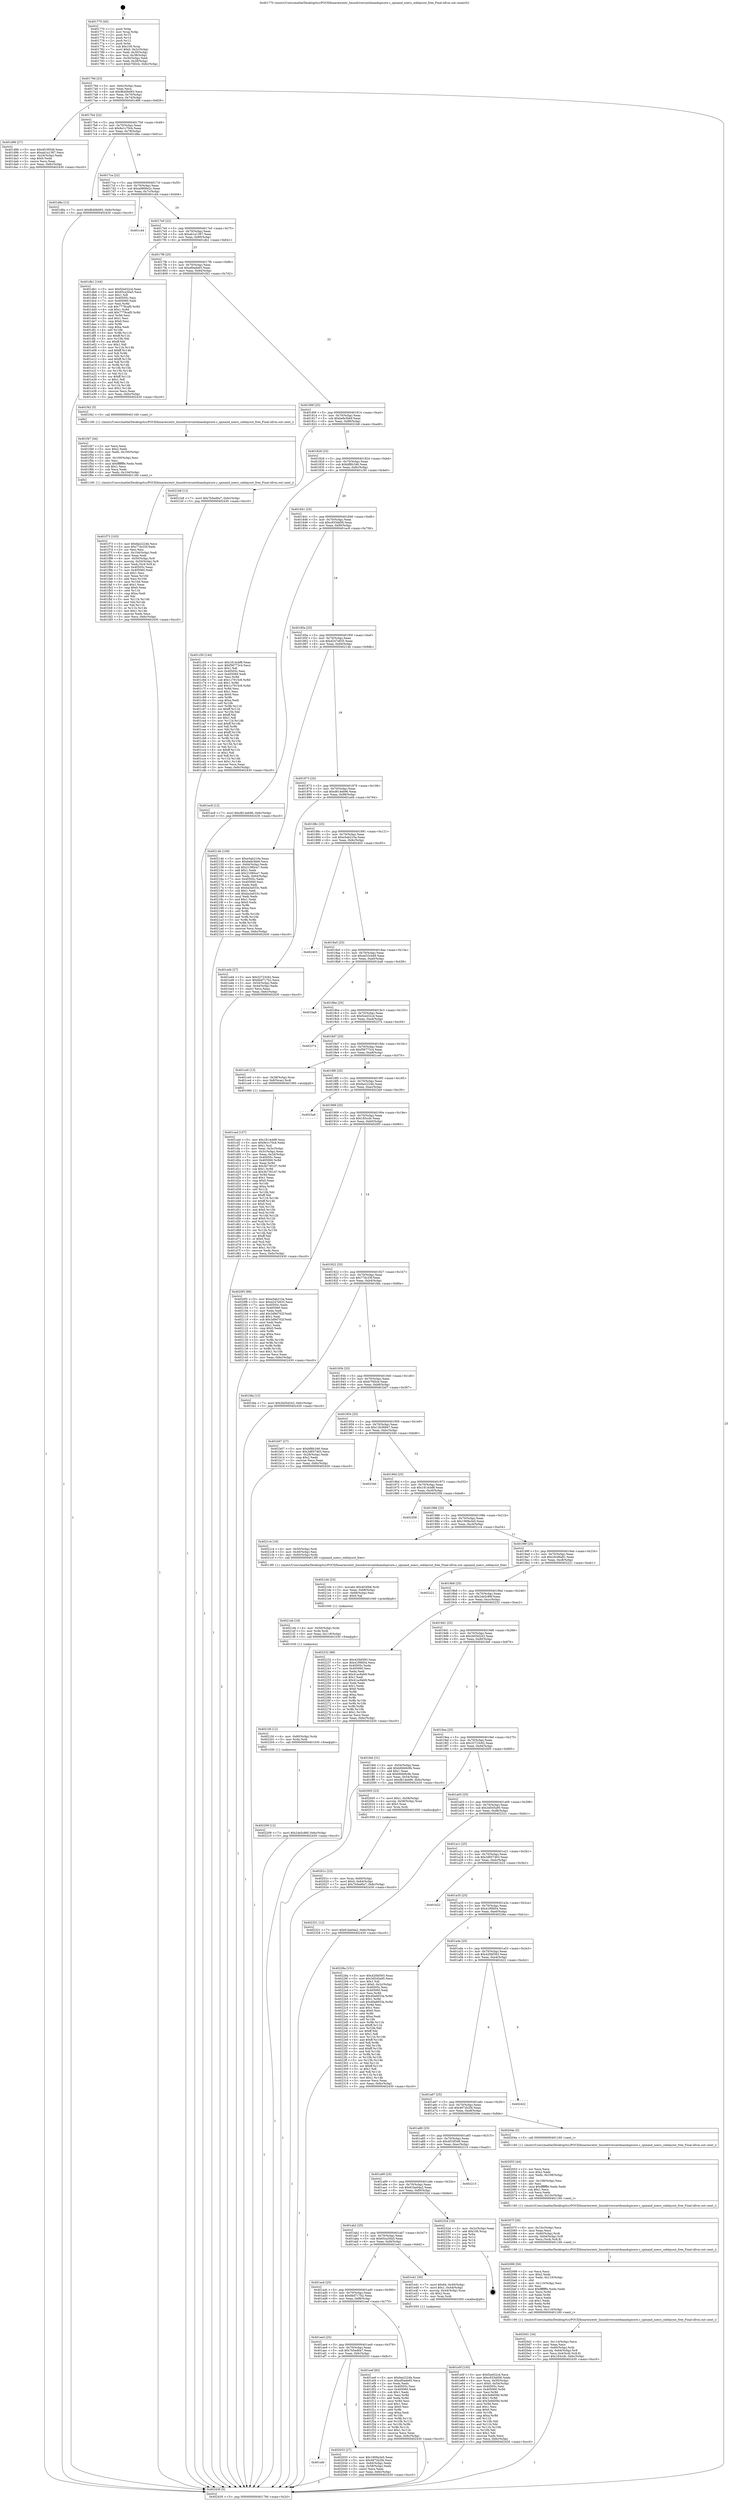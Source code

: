 digraph "0x401770" {
  label = "0x401770 (/mnt/c/Users/mathe/Desktop/tcc/POCII/binaries/extr_linuxdriversmtdnandspicore.c_spinand_noecc_ooblayout_free_Final-ollvm.out::main(0))"
  labelloc = "t"
  node[shape=record]

  Entry [label="",width=0.3,height=0.3,shape=circle,fillcolor=black,style=filled]
  "0x40179d" [label="{
     0x40179d [23]\l
     | [instrs]\l
     &nbsp;&nbsp;0x40179d \<+3\>: mov -0x6c(%rbp),%eax\l
     &nbsp;&nbsp;0x4017a0 \<+2\>: mov %eax,%ecx\l
     &nbsp;&nbsp;0x4017a2 \<+6\>: sub $0x9b40b083,%ecx\l
     &nbsp;&nbsp;0x4017a8 \<+3\>: mov %eax,-0x70(%rbp)\l
     &nbsp;&nbsp;0x4017ab \<+3\>: mov %ecx,-0x74(%rbp)\l
     &nbsp;&nbsp;0x4017ae \<+6\>: je 0000000000401d96 \<main+0x626\>\l
  }"]
  "0x401d96" [label="{
     0x401d96 [27]\l
     | [instrs]\l
     &nbsp;&nbsp;0x401d96 \<+5\>: mov $0x4f10f348,%eax\l
     &nbsp;&nbsp;0x401d9b \<+5\>: mov $0xab1a1387,%ecx\l
     &nbsp;&nbsp;0x401da0 \<+3\>: mov -0x24(%rbp),%edx\l
     &nbsp;&nbsp;0x401da3 \<+3\>: cmp $0x0,%edx\l
     &nbsp;&nbsp;0x401da6 \<+3\>: cmove %ecx,%eax\l
     &nbsp;&nbsp;0x401da9 \<+3\>: mov %eax,-0x6c(%rbp)\l
     &nbsp;&nbsp;0x401dac \<+5\>: jmp 0000000000402430 \<main+0xcc0\>\l
  }"]
  "0x4017b4" [label="{
     0x4017b4 [22]\l
     | [instrs]\l
     &nbsp;&nbsp;0x4017b4 \<+5\>: jmp 00000000004017b9 \<main+0x49\>\l
     &nbsp;&nbsp;0x4017b9 \<+3\>: mov -0x70(%rbp),%eax\l
     &nbsp;&nbsp;0x4017bc \<+5\>: sub $0x9e1c70cb,%eax\l
     &nbsp;&nbsp;0x4017c1 \<+3\>: mov %eax,-0x78(%rbp)\l
     &nbsp;&nbsp;0x4017c4 \<+6\>: je 0000000000401d8a \<main+0x61a\>\l
  }"]
  Exit [label="",width=0.3,height=0.3,shape=circle,fillcolor=black,style=filled,peripheries=2]
  "0x401d8a" [label="{
     0x401d8a [12]\l
     | [instrs]\l
     &nbsp;&nbsp;0x401d8a \<+7\>: movl $0x9b40b083,-0x6c(%rbp)\l
     &nbsp;&nbsp;0x401d91 \<+5\>: jmp 0000000000402430 \<main+0xcc0\>\l
  }"]
  "0x4017ca" [label="{
     0x4017ca [22]\l
     | [instrs]\l
     &nbsp;&nbsp;0x4017ca \<+5\>: jmp 00000000004017cf \<main+0x5f\>\l
     &nbsp;&nbsp;0x4017cf \<+3\>: mov -0x70(%rbp),%eax\l
     &nbsp;&nbsp;0x4017d2 \<+5\>: sub $0xa0806e2c,%eax\l
     &nbsp;&nbsp;0x4017d7 \<+3\>: mov %eax,-0x7c(%rbp)\l
     &nbsp;&nbsp;0x4017da \<+6\>: je 0000000000401c44 \<main+0x4d4\>\l
  }"]
  "0x402209" [label="{
     0x402209 [12]\l
     | [instrs]\l
     &nbsp;&nbsp;0x402209 \<+7\>: movl $0x24e5c86f,-0x6c(%rbp)\l
     &nbsp;&nbsp;0x402210 \<+5\>: jmp 0000000000402430 \<main+0xcc0\>\l
  }"]
  "0x401c44" [label="{
     0x401c44\l
  }", style=dashed]
  "0x4017e0" [label="{
     0x4017e0 [22]\l
     | [instrs]\l
     &nbsp;&nbsp;0x4017e0 \<+5\>: jmp 00000000004017e5 \<main+0x75\>\l
     &nbsp;&nbsp;0x4017e5 \<+3\>: mov -0x70(%rbp),%eax\l
     &nbsp;&nbsp;0x4017e8 \<+5\>: sub $0xab1a1387,%eax\l
     &nbsp;&nbsp;0x4017ed \<+3\>: mov %eax,-0x80(%rbp)\l
     &nbsp;&nbsp;0x4017f0 \<+6\>: je 0000000000401db1 \<main+0x641\>\l
  }"]
  "0x4021fd" [label="{
     0x4021fd [12]\l
     | [instrs]\l
     &nbsp;&nbsp;0x4021fd \<+4\>: mov -0x60(%rbp),%rdx\l
     &nbsp;&nbsp;0x402201 \<+3\>: mov %rdx,%rdi\l
     &nbsp;&nbsp;0x402204 \<+5\>: call 0000000000401030 \<free@plt\>\l
     | [calls]\l
     &nbsp;&nbsp;0x401030 \{1\} (unknown)\l
  }"]
  "0x401db1" [label="{
     0x401db1 [144]\l
     | [instrs]\l
     &nbsp;&nbsp;0x401db1 \<+5\>: mov $0xf2ed32cd,%eax\l
     &nbsp;&nbsp;0x401db6 \<+5\>: mov $0x65ca30a5,%ecx\l
     &nbsp;&nbsp;0x401dbb \<+2\>: mov $0x1,%dl\l
     &nbsp;&nbsp;0x401dbd \<+7\>: mov 0x40505c,%esi\l
     &nbsp;&nbsp;0x401dc4 \<+7\>: mov 0x405060,%edi\l
     &nbsp;&nbsp;0x401dcb \<+3\>: mov %esi,%r8d\l
     &nbsp;&nbsp;0x401dce \<+7\>: sub $0x7778caf0,%r8d\l
     &nbsp;&nbsp;0x401dd5 \<+4\>: sub $0x1,%r8d\l
     &nbsp;&nbsp;0x401dd9 \<+7\>: add $0x7778caf0,%r8d\l
     &nbsp;&nbsp;0x401de0 \<+4\>: imul %r8d,%esi\l
     &nbsp;&nbsp;0x401de4 \<+3\>: and $0x1,%esi\l
     &nbsp;&nbsp;0x401de7 \<+3\>: cmp $0x0,%esi\l
     &nbsp;&nbsp;0x401dea \<+4\>: sete %r9b\l
     &nbsp;&nbsp;0x401dee \<+3\>: cmp $0xa,%edi\l
     &nbsp;&nbsp;0x401df1 \<+4\>: setl %r10b\l
     &nbsp;&nbsp;0x401df5 \<+3\>: mov %r9b,%r11b\l
     &nbsp;&nbsp;0x401df8 \<+4\>: xor $0xff,%r11b\l
     &nbsp;&nbsp;0x401dfc \<+3\>: mov %r10b,%bl\l
     &nbsp;&nbsp;0x401dff \<+3\>: xor $0xff,%bl\l
     &nbsp;&nbsp;0x401e02 \<+3\>: xor $0x1,%dl\l
     &nbsp;&nbsp;0x401e05 \<+3\>: mov %r11b,%r14b\l
     &nbsp;&nbsp;0x401e08 \<+4\>: and $0xff,%r14b\l
     &nbsp;&nbsp;0x401e0c \<+3\>: and %dl,%r9b\l
     &nbsp;&nbsp;0x401e0f \<+3\>: mov %bl,%r15b\l
     &nbsp;&nbsp;0x401e12 \<+4\>: and $0xff,%r15b\l
     &nbsp;&nbsp;0x401e16 \<+3\>: and %dl,%r10b\l
     &nbsp;&nbsp;0x401e19 \<+3\>: or %r9b,%r14b\l
     &nbsp;&nbsp;0x401e1c \<+3\>: or %r10b,%r15b\l
     &nbsp;&nbsp;0x401e1f \<+3\>: xor %r15b,%r14b\l
     &nbsp;&nbsp;0x401e22 \<+3\>: or %bl,%r11b\l
     &nbsp;&nbsp;0x401e25 \<+4\>: xor $0xff,%r11b\l
     &nbsp;&nbsp;0x401e29 \<+3\>: or $0x1,%dl\l
     &nbsp;&nbsp;0x401e2c \<+3\>: and %dl,%r11b\l
     &nbsp;&nbsp;0x401e2f \<+3\>: or %r11b,%r14b\l
     &nbsp;&nbsp;0x401e32 \<+4\>: test $0x1,%r14b\l
     &nbsp;&nbsp;0x401e36 \<+3\>: cmovne %ecx,%eax\l
     &nbsp;&nbsp;0x401e39 \<+3\>: mov %eax,-0x6c(%rbp)\l
     &nbsp;&nbsp;0x401e3c \<+5\>: jmp 0000000000402430 \<main+0xcc0\>\l
  }"]
  "0x4017f6" [label="{
     0x4017f6 [25]\l
     | [instrs]\l
     &nbsp;&nbsp;0x4017f6 \<+5\>: jmp 00000000004017fb \<main+0x8b\>\l
     &nbsp;&nbsp;0x4017fb \<+3\>: mov -0x70(%rbp),%eax\l
     &nbsp;&nbsp;0x4017fe \<+5\>: sub $0xaf0ade65,%eax\l
     &nbsp;&nbsp;0x401803 \<+6\>: mov %eax,-0x84(%rbp)\l
     &nbsp;&nbsp;0x401809 \<+6\>: je 0000000000401f42 \<main+0x7d2\>\l
  }"]
  "0x4021eb" [label="{
     0x4021eb [18]\l
     | [instrs]\l
     &nbsp;&nbsp;0x4021eb \<+4\>: mov -0x50(%rbp),%rdx\l
     &nbsp;&nbsp;0x4021ef \<+3\>: mov %rdx,%rdi\l
     &nbsp;&nbsp;0x4021f2 \<+6\>: mov %eax,-0x118(%rbp)\l
     &nbsp;&nbsp;0x4021f8 \<+5\>: call 0000000000401030 \<free@plt\>\l
     | [calls]\l
     &nbsp;&nbsp;0x401030 \{1\} (unknown)\l
  }"]
  "0x401f42" [label="{
     0x401f42 [5]\l
     | [instrs]\l
     &nbsp;&nbsp;0x401f42 \<+5\>: call 0000000000401160 \<next_i\>\l
     | [calls]\l
     &nbsp;&nbsp;0x401160 \{1\} (/mnt/c/Users/mathe/Desktop/tcc/POCII/binaries/extr_linuxdriversmtdnandspicore.c_spinand_noecc_ooblayout_free_Final-ollvm.out::next_i)\l
  }"]
  "0x40180f" [label="{
     0x40180f [25]\l
     | [instrs]\l
     &nbsp;&nbsp;0x40180f \<+5\>: jmp 0000000000401814 \<main+0xa4\>\l
     &nbsp;&nbsp;0x401814 \<+3\>: mov -0x70(%rbp),%eax\l
     &nbsp;&nbsp;0x401817 \<+5\>: sub $0xbefe3bb9,%eax\l
     &nbsp;&nbsp;0x40181c \<+6\>: mov %eax,-0x88(%rbp)\l
     &nbsp;&nbsp;0x401822 \<+6\>: je 00000000004021b8 \<main+0xa48\>\l
  }"]
  "0x4021d4" [label="{
     0x4021d4 [23]\l
     | [instrs]\l
     &nbsp;&nbsp;0x4021d4 \<+10\>: movabs $0x4030b6,%rdi\l
     &nbsp;&nbsp;0x4021de \<+3\>: mov %eax,-0x68(%rbp)\l
     &nbsp;&nbsp;0x4021e1 \<+3\>: mov -0x68(%rbp),%esi\l
     &nbsp;&nbsp;0x4021e4 \<+2\>: mov $0x0,%al\l
     &nbsp;&nbsp;0x4021e6 \<+5\>: call 0000000000401040 \<printf@plt\>\l
     | [calls]\l
     &nbsp;&nbsp;0x401040 \{1\} (unknown)\l
  }"]
  "0x4021b8" [label="{
     0x4021b8 [12]\l
     | [instrs]\l
     &nbsp;&nbsp;0x4021b8 \<+7\>: movl $0x7b5ed0a7,-0x6c(%rbp)\l
     &nbsp;&nbsp;0x4021bf \<+5\>: jmp 0000000000402430 \<main+0xcc0\>\l
  }"]
  "0x401828" [label="{
     0x401828 [25]\l
     | [instrs]\l
     &nbsp;&nbsp;0x401828 \<+5\>: jmp 000000000040182d \<main+0xbd\>\l
     &nbsp;&nbsp;0x40182d \<+3\>: mov -0x70(%rbp),%eax\l
     &nbsp;&nbsp;0x401830 \<+5\>: sub $0xbf8fc346,%eax\l
     &nbsp;&nbsp;0x401835 \<+6\>: mov %eax,-0x8c(%rbp)\l
     &nbsp;&nbsp;0x40183b \<+6\>: je 0000000000401c50 \<main+0x4e0\>\l
  }"]
  "0x4020d1" [label="{
     0x4020d1 [34]\l
     | [instrs]\l
     &nbsp;&nbsp;0x4020d1 \<+6\>: mov -0x114(%rbp),%ecx\l
     &nbsp;&nbsp;0x4020d7 \<+3\>: imul %eax,%ecx\l
     &nbsp;&nbsp;0x4020da \<+4\>: mov -0x60(%rbp),%rdi\l
     &nbsp;&nbsp;0x4020de \<+4\>: movslq -0x64(%rbp),%r8\l
     &nbsp;&nbsp;0x4020e2 \<+5\>: mov %ecx,0x4(%rdi,%r8,8)\l
     &nbsp;&nbsp;0x4020e7 \<+7\>: movl $0x183ccfc,-0x6c(%rbp)\l
     &nbsp;&nbsp;0x4020ee \<+5\>: jmp 0000000000402430 \<main+0xcc0\>\l
  }"]
  "0x401c50" [label="{
     0x401c50 [144]\l
     | [instrs]\l
     &nbsp;&nbsp;0x401c50 \<+5\>: mov $0x1814cbf8,%eax\l
     &nbsp;&nbsp;0x401c55 \<+5\>: mov $0xf56773c4,%ecx\l
     &nbsp;&nbsp;0x401c5a \<+2\>: mov $0x1,%dl\l
     &nbsp;&nbsp;0x401c5c \<+7\>: mov 0x40505c,%esi\l
     &nbsp;&nbsp;0x401c63 \<+7\>: mov 0x405060,%edi\l
     &nbsp;&nbsp;0x401c6a \<+3\>: mov %esi,%r8d\l
     &nbsp;&nbsp;0x401c6d \<+7\>: sub $0x1c7915c8,%r8d\l
     &nbsp;&nbsp;0x401c74 \<+4\>: sub $0x1,%r8d\l
     &nbsp;&nbsp;0x401c78 \<+7\>: add $0x1c7915c8,%r8d\l
     &nbsp;&nbsp;0x401c7f \<+4\>: imul %r8d,%esi\l
     &nbsp;&nbsp;0x401c83 \<+3\>: and $0x1,%esi\l
     &nbsp;&nbsp;0x401c86 \<+3\>: cmp $0x0,%esi\l
     &nbsp;&nbsp;0x401c89 \<+4\>: sete %r9b\l
     &nbsp;&nbsp;0x401c8d \<+3\>: cmp $0xa,%edi\l
     &nbsp;&nbsp;0x401c90 \<+4\>: setl %r10b\l
     &nbsp;&nbsp;0x401c94 \<+3\>: mov %r9b,%r11b\l
     &nbsp;&nbsp;0x401c97 \<+4\>: xor $0xff,%r11b\l
     &nbsp;&nbsp;0x401c9b \<+3\>: mov %r10b,%bl\l
     &nbsp;&nbsp;0x401c9e \<+3\>: xor $0xff,%bl\l
     &nbsp;&nbsp;0x401ca1 \<+3\>: xor $0x1,%dl\l
     &nbsp;&nbsp;0x401ca4 \<+3\>: mov %r11b,%r14b\l
     &nbsp;&nbsp;0x401ca7 \<+4\>: and $0xff,%r14b\l
     &nbsp;&nbsp;0x401cab \<+3\>: and %dl,%r9b\l
     &nbsp;&nbsp;0x401cae \<+3\>: mov %bl,%r15b\l
     &nbsp;&nbsp;0x401cb1 \<+4\>: and $0xff,%r15b\l
     &nbsp;&nbsp;0x401cb5 \<+3\>: and %dl,%r10b\l
     &nbsp;&nbsp;0x401cb8 \<+3\>: or %r9b,%r14b\l
     &nbsp;&nbsp;0x401cbb \<+3\>: or %r10b,%r15b\l
     &nbsp;&nbsp;0x401cbe \<+3\>: xor %r15b,%r14b\l
     &nbsp;&nbsp;0x401cc1 \<+3\>: or %bl,%r11b\l
     &nbsp;&nbsp;0x401cc4 \<+4\>: xor $0xff,%r11b\l
     &nbsp;&nbsp;0x401cc8 \<+3\>: or $0x1,%dl\l
     &nbsp;&nbsp;0x401ccb \<+3\>: and %dl,%r11b\l
     &nbsp;&nbsp;0x401cce \<+3\>: or %r11b,%r14b\l
     &nbsp;&nbsp;0x401cd1 \<+4\>: test $0x1,%r14b\l
     &nbsp;&nbsp;0x401cd5 \<+3\>: cmovne %ecx,%eax\l
     &nbsp;&nbsp;0x401cd8 \<+3\>: mov %eax,-0x6c(%rbp)\l
     &nbsp;&nbsp;0x401cdb \<+5\>: jmp 0000000000402430 \<main+0xcc0\>\l
  }"]
  "0x401841" [label="{
     0x401841 [25]\l
     | [instrs]\l
     &nbsp;&nbsp;0x401841 \<+5\>: jmp 0000000000401846 \<main+0xd6\>\l
     &nbsp;&nbsp;0x401846 \<+3\>: mov -0x70(%rbp),%eax\l
     &nbsp;&nbsp;0x401849 \<+5\>: sub $0xc933dd56,%eax\l
     &nbsp;&nbsp;0x40184e \<+6\>: mov %eax,-0x90(%rbp)\l
     &nbsp;&nbsp;0x401854 \<+6\>: je 0000000000401ec8 \<main+0x758\>\l
  }"]
  "0x402099" [label="{
     0x402099 [56]\l
     | [instrs]\l
     &nbsp;&nbsp;0x402099 \<+2\>: xor %ecx,%ecx\l
     &nbsp;&nbsp;0x40209b \<+5\>: mov $0x2,%edx\l
     &nbsp;&nbsp;0x4020a0 \<+6\>: mov %edx,-0x110(%rbp)\l
     &nbsp;&nbsp;0x4020a6 \<+1\>: cltd\l
     &nbsp;&nbsp;0x4020a7 \<+6\>: mov -0x110(%rbp),%esi\l
     &nbsp;&nbsp;0x4020ad \<+2\>: idiv %esi\l
     &nbsp;&nbsp;0x4020af \<+6\>: imul $0xfffffffe,%edx,%edx\l
     &nbsp;&nbsp;0x4020b5 \<+3\>: mov %ecx,%r9d\l
     &nbsp;&nbsp;0x4020b8 \<+3\>: sub %edx,%r9d\l
     &nbsp;&nbsp;0x4020bb \<+2\>: mov %ecx,%edx\l
     &nbsp;&nbsp;0x4020bd \<+3\>: sub $0x1,%edx\l
     &nbsp;&nbsp;0x4020c0 \<+3\>: add %edx,%r9d\l
     &nbsp;&nbsp;0x4020c3 \<+3\>: sub %r9d,%ecx\l
     &nbsp;&nbsp;0x4020c6 \<+6\>: mov %ecx,-0x114(%rbp)\l
     &nbsp;&nbsp;0x4020cc \<+5\>: call 0000000000401160 \<next_i\>\l
     | [calls]\l
     &nbsp;&nbsp;0x401160 \{1\} (/mnt/c/Users/mathe/Desktop/tcc/POCII/binaries/extr_linuxdriversmtdnandspicore.c_spinand_noecc_ooblayout_free_Final-ollvm.out::next_i)\l
  }"]
  "0x401ec8" [label="{
     0x401ec8 [12]\l
     | [instrs]\l
     &nbsp;&nbsp;0x401ec8 \<+7\>: movl $0xd814eb96,-0x6c(%rbp)\l
     &nbsp;&nbsp;0x401ecf \<+5\>: jmp 0000000000402430 \<main+0xcc0\>\l
  }"]
  "0x40185a" [label="{
     0x40185a [25]\l
     | [instrs]\l
     &nbsp;&nbsp;0x40185a \<+5\>: jmp 000000000040185f \<main+0xef\>\l
     &nbsp;&nbsp;0x40185f \<+3\>: mov -0x70(%rbp),%eax\l
     &nbsp;&nbsp;0x401862 \<+5\>: sub $0xd247e835,%eax\l
     &nbsp;&nbsp;0x401867 \<+6\>: mov %eax,-0x94(%rbp)\l
     &nbsp;&nbsp;0x40186d \<+6\>: je 000000000040214b \<main+0x9db\>\l
  }"]
  "0x40207f" [label="{
     0x40207f [26]\l
     | [instrs]\l
     &nbsp;&nbsp;0x40207f \<+6\>: mov -0x10c(%rbp),%ecx\l
     &nbsp;&nbsp;0x402085 \<+3\>: imul %eax,%ecx\l
     &nbsp;&nbsp;0x402088 \<+4\>: mov -0x60(%rbp),%rdi\l
     &nbsp;&nbsp;0x40208c \<+4\>: movslq -0x64(%rbp),%r8\l
     &nbsp;&nbsp;0x402090 \<+4\>: mov %ecx,(%rdi,%r8,8)\l
     &nbsp;&nbsp;0x402094 \<+5\>: call 0000000000401160 \<next_i\>\l
     | [calls]\l
     &nbsp;&nbsp;0x401160 \{1\} (/mnt/c/Users/mathe/Desktop/tcc/POCII/binaries/extr_linuxdriversmtdnandspicore.c_spinand_noecc_ooblayout_free_Final-ollvm.out::next_i)\l
  }"]
  "0x40214b" [label="{
     0x40214b [109]\l
     | [instrs]\l
     &nbsp;&nbsp;0x40214b \<+5\>: mov $0xe5ab210a,%eax\l
     &nbsp;&nbsp;0x402150 \<+5\>: mov $0xbefe3bb9,%ecx\l
     &nbsp;&nbsp;0x402155 \<+3\>: mov -0x64(%rbp),%edx\l
     &nbsp;&nbsp;0x402158 \<+6\>: sub $0x21080ce7,%edx\l
     &nbsp;&nbsp;0x40215e \<+3\>: add $0x1,%edx\l
     &nbsp;&nbsp;0x402161 \<+6\>: add $0x21080ce7,%edx\l
     &nbsp;&nbsp;0x402167 \<+3\>: mov %edx,-0x64(%rbp)\l
     &nbsp;&nbsp;0x40216a \<+7\>: mov 0x40505c,%edx\l
     &nbsp;&nbsp;0x402171 \<+7\>: mov 0x405060,%esi\l
     &nbsp;&nbsp;0x402178 \<+2\>: mov %edx,%edi\l
     &nbsp;&nbsp;0x40217a \<+6\>: sub $0xba3a033c,%edi\l
     &nbsp;&nbsp;0x402180 \<+3\>: sub $0x1,%edi\l
     &nbsp;&nbsp;0x402183 \<+6\>: add $0xba3a033c,%edi\l
     &nbsp;&nbsp;0x402189 \<+3\>: imul %edi,%edx\l
     &nbsp;&nbsp;0x40218c \<+3\>: and $0x1,%edx\l
     &nbsp;&nbsp;0x40218f \<+3\>: cmp $0x0,%edx\l
     &nbsp;&nbsp;0x402192 \<+4\>: sete %r8b\l
     &nbsp;&nbsp;0x402196 \<+3\>: cmp $0xa,%esi\l
     &nbsp;&nbsp;0x402199 \<+4\>: setl %r9b\l
     &nbsp;&nbsp;0x40219d \<+3\>: mov %r8b,%r10b\l
     &nbsp;&nbsp;0x4021a0 \<+3\>: and %r9b,%r10b\l
     &nbsp;&nbsp;0x4021a3 \<+3\>: xor %r9b,%r8b\l
     &nbsp;&nbsp;0x4021a6 \<+3\>: or %r8b,%r10b\l
     &nbsp;&nbsp;0x4021a9 \<+4\>: test $0x1,%r10b\l
     &nbsp;&nbsp;0x4021ad \<+3\>: cmovne %ecx,%eax\l
     &nbsp;&nbsp;0x4021b0 \<+3\>: mov %eax,-0x6c(%rbp)\l
     &nbsp;&nbsp;0x4021b3 \<+5\>: jmp 0000000000402430 \<main+0xcc0\>\l
  }"]
  "0x401873" [label="{
     0x401873 [25]\l
     | [instrs]\l
     &nbsp;&nbsp;0x401873 \<+5\>: jmp 0000000000401878 \<main+0x108\>\l
     &nbsp;&nbsp;0x401878 \<+3\>: mov -0x70(%rbp),%eax\l
     &nbsp;&nbsp;0x40187b \<+5\>: sub $0xd814eb96,%eax\l
     &nbsp;&nbsp;0x401880 \<+6\>: mov %eax,-0x98(%rbp)\l
     &nbsp;&nbsp;0x401886 \<+6\>: je 0000000000401ed4 \<main+0x764\>\l
  }"]
  "0x402053" [label="{
     0x402053 [44]\l
     | [instrs]\l
     &nbsp;&nbsp;0x402053 \<+2\>: xor %ecx,%ecx\l
     &nbsp;&nbsp;0x402055 \<+5\>: mov $0x2,%edx\l
     &nbsp;&nbsp;0x40205a \<+6\>: mov %edx,-0x108(%rbp)\l
     &nbsp;&nbsp;0x402060 \<+1\>: cltd\l
     &nbsp;&nbsp;0x402061 \<+6\>: mov -0x108(%rbp),%esi\l
     &nbsp;&nbsp;0x402067 \<+2\>: idiv %esi\l
     &nbsp;&nbsp;0x402069 \<+6\>: imul $0xfffffffe,%edx,%edx\l
     &nbsp;&nbsp;0x40206f \<+3\>: sub $0x1,%ecx\l
     &nbsp;&nbsp;0x402072 \<+2\>: sub %ecx,%edx\l
     &nbsp;&nbsp;0x402074 \<+6\>: mov %edx,-0x10c(%rbp)\l
     &nbsp;&nbsp;0x40207a \<+5\>: call 0000000000401160 \<next_i\>\l
     | [calls]\l
     &nbsp;&nbsp;0x401160 \{1\} (/mnt/c/Users/mathe/Desktop/tcc/POCII/binaries/extr_linuxdriversmtdnandspicore.c_spinand_noecc_ooblayout_free_Final-ollvm.out::next_i)\l
  }"]
  "0x401ed4" [label="{
     0x401ed4 [27]\l
     | [instrs]\l
     &nbsp;&nbsp;0x401ed4 \<+5\>: mov $0x32723c62,%eax\l
     &nbsp;&nbsp;0x401ed9 \<+5\>: mov $0x6bd717b2,%ecx\l
     &nbsp;&nbsp;0x401ede \<+3\>: mov -0x54(%rbp),%edx\l
     &nbsp;&nbsp;0x401ee1 \<+3\>: cmp -0x44(%rbp),%edx\l
     &nbsp;&nbsp;0x401ee4 \<+3\>: cmovl %ecx,%eax\l
     &nbsp;&nbsp;0x401ee7 \<+3\>: mov %eax,-0x6c(%rbp)\l
     &nbsp;&nbsp;0x401eea \<+5\>: jmp 0000000000402430 \<main+0xcc0\>\l
  }"]
  "0x40188c" [label="{
     0x40188c [25]\l
     | [instrs]\l
     &nbsp;&nbsp;0x40188c \<+5\>: jmp 0000000000401891 \<main+0x121\>\l
     &nbsp;&nbsp;0x401891 \<+3\>: mov -0x70(%rbp),%eax\l
     &nbsp;&nbsp;0x401894 \<+5\>: sub $0xe5ab210a,%eax\l
     &nbsp;&nbsp;0x401899 \<+6\>: mov %eax,-0x9c(%rbp)\l
     &nbsp;&nbsp;0x40189f \<+6\>: je 0000000000402403 \<main+0xc93\>\l
  }"]
  "0x401afd" [label="{
     0x401afd\l
  }", style=dashed]
  "0x402403" [label="{
     0x402403\l
  }", style=dashed]
  "0x4018a5" [label="{
     0x4018a5 [25]\l
     | [instrs]\l
     &nbsp;&nbsp;0x4018a5 \<+5\>: jmp 00000000004018aa \<main+0x13a\>\l
     &nbsp;&nbsp;0x4018aa \<+3\>: mov -0x70(%rbp),%eax\l
     &nbsp;&nbsp;0x4018ad \<+5\>: sub $0xee33cb49,%eax\l
     &nbsp;&nbsp;0x4018b2 \<+6\>: mov %eax,-0xa0(%rbp)\l
     &nbsp;&nbsp;0x4018b8 \<+6\>: je 0000000000401ba8 \<main+0x438\>\l
  }"]
  "0x402033" [label="{
     0x402033 [27]\l
     | [instrs]\l
     &nbsp;&nbsp;0x402033 \<+5\>: mov $0x1909a3e5,%eax\l
     &nbsp;&nbsp;0x402038 \<+5\>: mov $0x4872b2f4,%ecx\l
     &nbsp;&nbsp;0x40203d \<+3\>: mov -0x64(%rbp),%edx\l
     &nbsp;&nbsp;0x402040 \<+3\>: cmp -0x58(%rbp),%edx\l
     &nbsp;&nbsp;0x402043 \<+3\>: cmovl %ecx,%eax\l
     &nbsp;&nbsp;0x402046 \<+3\>: mov %eax,-0x6c(%rbp)\l
     &nbsp;&nbsp;0x402049 \<+5\>: jmp 0000000000402430 \<main+0xcc0\>\l
  }"]
  "0x401ba8" [label="{
     0x401ba8\l
  }", style=dashed]
  "0x4018be" [label="{
     0x4018be [25]\l
     | [instrs]\l
     &nbsp;&nbsp;0x4018be \<+5\>: jmp 00000000004018c3 \<main+0x153\>\l
     &nbsp;&nbsp;0x4018c3 \<+3\>: mov -0x70(%rbp),%eax\l
     &nbsp;&nbsp;0x4018c6 \<+5\>: sub $0xf2ed32cd,%eax\l
     &nbsp;&nbsp;0x4018cb \<+6\>: mov %eax,-0xa4(%rbp)\l
     &nbsp;&nbsp;0x4018d1 \<+6\>: je 0000000000402374 \<main+0xc04\>\l
  }"]
  "0x40201c" [label="{
     0x40201c [23]\l
     | [instrs]\l
     &nbsp;&nbsp;0x40201c \<+4\>: mov %rax,-0x60(%rbp)\l
     &nbsp;&nbsp;0x402020 \<+7\>: movl $0x0,-0x64(%rbp)\l
     &nbsp;&nbsp;0x402027 \<+7\>: movl $0x7b5ed0a7,-0x6c(%rbp)\l
     &nbsp;&nbsp;0x40202e \<+5\>: jmp 0000000000402430 \<main+0xcc0\>\l
  }"]
  "0x402374" [label="{
     0x402374\l
  }", style=dashed]
  "0x4018d7" [label="{
     0x4018d7 [25]\l
     | [instrs]\l
     &nbsp;&nbsp;0x4018d7 \<+5\>: jmp 00000000004018dc \<main+0x16c\>\l
     &nbsp;&nbsp;0x4018dc \<+3\>: mov -0x70(%rbp),%eax\l
     &nbsp;&nbsp;0x4018df \<+5\>: sub $0xf56773c4,%eax\l
     &nbsp;&nbsp;0x4018e4 \<+6\>: mov %eax,-0xa8(%rbp)\l
     &nbsp;&nbsp;0x4018ea \<+6\>: je 0000000000401ce0 \<main+0x570\>\l
  }"]
  "0x401f73" [label="{
     0x401f73 [103]\l
     | [instrs]\l
     &nbsp;&nbsp;0x401f73 \<+5\>: mov $0xfae2224b,%ecx\l
     &nbsp;&nbsp;0x401f78 \<+5\>: mov $0x77dc33f,%edx\l
     &nbsp;&nbsp;0x401f7d \<+2\>: xor %esi,%esi\l
     &nbsp;&nbsp;0x401f7f \<+6\>: mov -0x104(%rbp),%edi\l
     &nbsp;&nbsp;0x401f85 \<+3\>: imul %eax,%edi\l
     &nbsp;&nbsp;0x401f88 \<+4\>: mov -0x50(%rbp),%r8\l
     &nbsp;&nbsp;0x401f8c \<+4\>: movslq -0x54(%rbp),%r9\l
     &nbsp;&nbsp;0x401f90 \<+4\>: mov %edi,(%r8,%r9,4)\l
     &nbsp;&nbsp;0x401f94 \<+7\>: mov 0x40505c,%eax\l
     &nbsp;&nbsp;0x401f9b \<+7\>: mov 0x405060,%edi\l
     &nbsp;&nbsp;0x401fa2 \<+3\>: sub $0x1,%esi\l
     &nbsp;&nbsp;0x401fa5 \<+3\>: mov %eax,%r10d\l
     &nbsp;&nbsp;0x401fa8 \<+3\>: add %esi,%r10d\l
     &nbsp;&nbsp;0x401fab \<+4\>: imul %r10d,%eax\l
     &nbsp;&nbsp;0x401faf \<+3\>: and $0x1,%eax\l
     &nbsp;&nbsp;0x401fb2 \<+3\>: cmp $0x0,%eax\l
     &nbsp;&nbsp;0x401fb5 \<+4\>: sete %r11b\l
     &nbsp;&nbsp;0x401fb9 \<+3\>: cmp $0xa,%edi\l
     &nbsp;&nbsp;0x401fbc \<+3\>: setl %bl\l
     &nbsp;&nbsp;0x401fbf \<+3\>: mov %r11b,%r14b\l
     &nbsp;&nbsp;0x401fc2 \<+3\>: and %bl,%r14b\l
     &nbsp;&nbsp;0x401fc5 \<+3\>: xor %bl,%r11b\l
     &nbsp;&nbsp;0x401fc8 \<+3\>: or %r11b,%r14b\l
     &nbsp;&nbsp;0x401fcb \<+4\>: test $0x1,%r14b\l
     &nbsp;&nbsp;0x401fcf \<+3\>: cmovne %edx,%ecx\l
     &nbsp;&nbsp;0x401fd2 \<+3\>: mov %ecx,-0x6c(%rbp)\l
     &nbsp;&nbsp;0x401fd5 \<+5\>: jmp 0000000000402430 \<main+0xcc0\>\l
  }"]
  "0x401ce0" [label="{
     0x401ce0 [13]\l
     | [instrs]\l
     &nbsp;&nbsp;0x401ce0 \<+4\>: mov -0x38(%rbp),%rax\l
     &nbsp;&nbsp;0x401ce4 \<+4\>: mov 0x8(%rax),%rdi\l
     &nbsp;&nbsp;0x401ce8 \<+5\>: call 0000000000401060 \<atoi@plt\>\l
     | [calls]\l
     &nbsp;&nbsp;0x401060 \{1\} (unknown)\l
  }"]
  "0x4018f0" [label="{
     0x4018f0 [25]\l
     | [instrs]\l
     &nbsp;&nbsp;0x4018f0 \<+5\>: jmp 00000000004018f5 \<main+0x185\>\l
     &nbsp;&nbsp;0x4018f5 \<+3\>: mov -0x70(%rbp),%eax\l
     &nbsp;&nbsp;0x4018f8 \<+5\>: sub $0xfae2224b,%eax\l
     &nbsp;&nbsp;0x4018fd \<+6\>: mov %eax,-0xac(%rbp)\l
     &nbsp;&nbsp;0x401903 \<+6\>: je 00000000004023a9 \<main+0xc39\>\l
  }"]
  "0x401f47" [label="{
     0x401f47 [44]\l
     | [instrs]\l
     &nbsp;&nbsp;0x401f47 \<+2\>: xor %ecx,%ecx\l
     &nbsp;&nbsp;0x401f49 \<+5\>: mov $0x2,%edx\l
     &nbsp;&nbsp;0x401f4e \<+6\>: mov %edx,-0x100(%rbp)\l
     &nbsp;&nbsp;0x401f54 \<+1\>: cltd\l
     &nbsp;&nbsp;0x401f55 \<+6\>: mov -0x100(%rbp),%esi\l
     &nbsp;&nbsp;0x401f5b \<+2\>: idiv %esi\l
     &nbsp;&nbsp;0x401f5d \<+6\>: imul $0xfffffffe,%edx,%edx\l
     &nbsp;&nbsp;0x401f63 \<+3\>: sub $0x1,%ecx\l
     &nbsp;&nbsp;0x401f66 \<+2\>: sub %ecx,%edx\l
     &nbsp;&nbsp;0x401f68 \<+6\>: mov %edx,-0x104(%rbp)\l
     &nbsp;&nbsp;0x401f6e \<+5\>: call 0000000000401160 \<next_i\>\l
     | [calls]\l
     &nbsp;&nbsp;0x401160 \{1\} (/mnt/c/Users/mathe/Desktop/tcc/POCII/binaries/extr_linuxdriversmtdnandspicore.c_spinand_noecc_ooblayout_free_Final-ollvm.out::next_i)\l
  }"]
  "0x4023a9" [label="{
     0x4023a9\l
  }", style=dashed]
  "0x401909" [label="{
     0x401909 [25]\l
     | [instrs]\l
     &nbsp;&nbsp;0x401909 \<+5\>: jmp 000000000040190e \<main+0x19e\>\l
     &nbsp;&nbsp;0x40190e \<+3\>: mov -0x70(%rbp),%eax\l
     &nbsp;&nbsp;0x401911 \<+5\>: sub $0x183ccfc,%eax\l
     &nbsp;&nbsp;0x401916 \<+6\>: mov %eax,-0xb0(%rbp)\l
     &nbsp;&nbsp;0x40191c \<+6\>: je 00000000004020f3 \<main+0x983\>\l
  }"]
  "0x401ae4" [label="{
     0x401ae4 [25]\l
     | [instrs]\l
     &nbsp;&nbsp;0x401ae4 \<+5\>: jmp 0000000000401ae9 \<main+0x379\>\l
     &nbsp;&nbsp;0x401ae9 \<+3\>: mov -0x70(%rbp),%eax\l
     &nbsp;&nbsp;0x401aec \<+5\>: sub $0x7b5ed0a7,%eax\l
     &nbsp;&nbsp;0x401af1 \<+6\>: mov %eax,-0xfc(%rbp)\l
     &nbsp;&nbsp;0x401af7 \<+6\>: je 0000000000402033 \<main+0x8c3\>\l
  }"]
  "0x4020f3" [label="{
     0x4020f3 [88]\l
     | [instrs]\l
     &nbsp;&nbsp;0x4020f3 \<+5\>: mov $0xe5ab210a,%eax\l
     &nbsp;&nbsp;0x4020f8 \<+5\>: mov $0xd247e835,%ecx\l
     &nbsp;&nbsp;0x4020fd \<+7\>: mov 0x40505c,%edx\l
     &nbsp;&nbsp;0x402104 \<+7\>: mov 0x405060,%esi\l
     &nbsp;&nbsp;0x40210b \<+2\>: mov %edx,%edi\l
     &nbsp;&nbsp;0x40210d \<+6\>: add $0x3d9d702f,%edi\l
     &nbsp;&nbsp;0x402113 \<+3\>: sub $0x1,%edi\l
     &nbsp;&nbsp;0x402116 \<+6\>: sub $0x3d9d702f,%edi\l
     &nbsp;&nbsp;0x40211c \<+3\>: imul %edi,%edx\l
     &nbsp;&nbsp;0x40211f \<+3\>: and $0x1,%edx\l
     &nbsp;&nbsp;0x402122 \<+3\>: cmp $0x0,%edx\l
     &nbsp;&nbsp;0x402125 \<+4\>: sete %r8b\l
     &nbsp;&nbsp;0x402129 \<+3\>: cmp $0xa,%esi\l
     &nbsp;&nbsp;0x40212c \<+4\>: setl %r9b\l
     &nbsp;&nbsp;0x402130 \<+3\>: mov %r8b,%r10b\l
     &nbsp;&nbsp;0x402133 \<+3\>: and %r9b,%r10b\l
     &nbsp;&nbsp;0x402136 \<+3\>: xor %r9b,%r8b\l
     &nbsp;&nbsp;0x402139 \<+3\>: or %r8b,%r10b\l
     &nbsp;&nbsp;0x40213c \<+4\>: test $0x1,%r10b\l
     &nbsp;&nbsp;0x402140 \<+3\>: cmovne %ecx,%eax\l
     &nbsp;&nbsp;0x402143 \<+3\>: mov %eax,-0x6c(%rbp)\l
     &nbsp;&nbsp;0x402146 \<+5\>: jmp 0000000000402430 \<main+0xcc0\>\l
  }"]
  "0x401922" [label="{
     0x401922 [25]\l
     | [instrs]\l
     &nbsp;&nbsp;0x401922 \<+5\>: jmp 0000000000401927 \<main+0x1b7\>\l
     &nbsp;&nbsp;0x401927 \<+3\>: mov -0x70(%rbp),%eax\l
     &nbsp;&nbsp;0x40192a \<+5\>: sub $0x77dc33f,%eax\l
     &nbsp;&nbsp;0x40192f \<+6\>: mov %eax,-0xb4(%rbp)\l
     &nbsp;&nbsp;0x401935 \<+6\>: je 0000000000401fda \<main+0x86a\>\l
  }"]
  "0x401eef" [label="{
     0x401eef [83]\l
     | [instrs]\l
     &nbsp;&nbsp;0x401eef \<+5\>: mov $0xfae2224b,%eax\l
     &nbsp;&nbsp;0x401ef4 \<+5\>: mov $0xaf0ade65,%ecx\l
     &nbsp;&nbsp;0x401ef9 \<+2\>: xor %edx,%edx\l
     &nbsp;&nbsp;0x401efb \<+7\>: mov 0x40505c,%esi\l
     &nbsp;&nbsp;0x401f02 \<+7\>: mov 0x405060,%edi\l
     &nbsp;&nbsp;0x401f09 \<+3\>: sub $0x1,%edx\l
     &nbsp;&nbsp;0x401f0c \<+3\>: mov %esi,%r8d\l
     &nbsp;&nbsp;0x401f0f \<+3\>: add %edx,%r8d\l
     &nbsp;&nbsp;0x401f12 \<+4\>: imul %r8d,%esi\l
     &nbsp;&nbsp;0x401f16 \<+3\>: and $0x1,%esi\l
     &nbsp;&nbsp;0x401f19 \<+3\>: cmp $0x0,%esi\l
     &nbsp;&nbsp;0x401f1c \<+4\>: sete %r9b\l
     &nbsp;&nbsp;0x401f20 \<+3\>: cmp $0xa,%edi\l
     &nbsp;&nbsp;0x401f23 \<+4\>: setl %r10b\l
     &nbsp;&nbsp;0x401f27 \<+3\>: mov %r9b,%r11b\l
     &nbsp;&nbsp;0x401f2a \<+3\>: and %r10b,%r11b\l
     &nbsp;&nbsp;0x401f2d \<+3\>: xor %r10b,%r9b\l
     &nbsp;&nbsp;0x401f30 \<+3\>: or %r9b,%r11b\l
     &nbsp;&nbsp;0x401f33 \<+4\>: test $0x1,%r11b\l
     &nbsp;&nbsp;0x401f37 \<+3\>: cmovne %ecx,%eax\l
     &nbsp;&nbsp;0x401f3a \<+3\>: mov %eax,-0x6c(%rbp)\l
     &nbsp;&nbsp;0x401f3d \<+5\>: jmp 0000000000402430 \<main+0xcc0\>\l
  }"]
  "0x401fda" [label="{
     0x401fda [12]\l
     | [instrs]\l
     &nbsp;&nbsp;0x401fda \<+7\>: movl $0x2b05d243,-0x6c(%rbp)\l
     &nbsp;&nbsp;0x401fe1 \<+5\>: jmp 0000000000402430 \<main+0xcc0\>\l
  }"]
  "0x40193b" [label="{
     0x40193b [25]\l
     | [instrs]\l
     &nbsp;&nbsp;0x40193b \<+5\>: jmp 0000000000401940 \<main+0x1d0\>\l
     &nbsp;&nbsp;0x401940 \<+3\>: mov -0x70(%rbp),%eax\l
     &nbsp;&nbsp;0x401943 \<+5\>: sub $0xb7f40cb,%eax\l
     &nbsp;&nbsp;0x401948 \<+6\>: mov %eax,-0xb8(%rbp)\l
     &nbsp;&nbsp;0x40194e \<+6\>: je 0000000000401b07 \<main+0x397\>\l
  }"]
  "0x401e5f" [label="{
     0x401e5f [105]\l
     | [instrs]\l
     &nbsp;&nbsp;0x401e5f \<+5\>: mov $0xf2ed32cd,%ecx\l
     &nbsp;&nbsp;0x401e64 \<+5\>: mov $0xc933dd56,%edx\l
     &nbsp;&nbsp;0x401e69 \<+4\>: mov %rax,-0x50(%rbp)\l
     &nbsp;&nbsp;0x401e6d \<+7\>: movl $0x0,-0x54(%rbp)\l
     &nbsp;&nbsp;0x401e74 \<+7\>: mov 0x40505c,%esi\l
     &nbsp;&nbsp;0x401e7b \<+8\>: mov 0x405060,%r8d\l
     &nbsp;&nbsp;0x401e83 \<+3\>: mov %esi,%r9d\l
     &nbsp;&nbsp;0x401e86 \<+7\>: sub $0x3e9d59d,%r9d\l
     &nbsp;&nbsp;0x401e8d \<+4\>: sub $0x1,%r9d\l
     &nbsp;&nbsp;0x401e91 \<+7\>: add $0x3e9d59d,%r9d\l
     &nbsp;&nbsp;0x401e98 \<+4\>: imul %r9d,%esi\l
     &nbsp;&nbsp;0x401e9c \<+3\>: and $0x1,%esi\l
     &nbsp;&nbsp;0x401e9f \<+3\>: cmp $0x0,%esi\l
     &nbsp;&nbsp;0x401ea2 \<+4\>: sete %r10b\l
     &nbsp;&nbsp;0x401ea6 \<+4\>: cmp $0xa,%r8d\l
     &nbsp;&nbsp;0x401eaa \<+4\>: setl %r11b\l
     &nbsp;&nbsp;0x401eae \<+3\>: mov %r10b,%bl\l
     &nbsp;&nbsp;0x401eb1 \<+3\>: and %r11b,%bl\l
     &nbsp;&nbsp;0x401eb4 \<+3\>: xor %r11b,%r10b\l
     &nbsp;&nbsp;0x401eb7 \<+3\>: or %r10b,%bl\l
     &nbsp;&nbsp;0x401eba \<+3\>: test $0x1,%bl\l
     &nbsp;&nbsp;0x401ebd \<+3\>: cmovne %edx,%ecx\l
     &nbsp;&nbsp;0x401ec0 \<+3\>: mov %ecx,-0x6c(%rbp)\l
     &nbsp;&nbsp;0x401ec3 \<+5\>: jmp 0000000000402430 \<main+0xcc0\>\l
  }"]
  "0x401b07" [label="{
     0x401b07 [27]\l
     | [instrs]\l
     &nbsp;&nbsp;0x401b07 \<+5\>: mov $0xbf8fc346,%eax\l
     &nbsp;&nbsp;0x401b0c \<+5\>: mov $0x3d657463,%ecx\l
     &nbsp;&nbsp;0x401b11 \<+3\>: mov -0x28(%rbp),%edx\l
     &nbsp;&nbsp;0x401b14 \<+3\>: cmp $0x2,%edx\l
     &nbsp;&nbsp;0x401b17 \<+3\>: cmovne %ecx,%eax\l
     &nbsp;&nbsp;0x401b1a \<+3\>: mov %eax,-0x6c(%rbp)\l
     &nbsp;&nbsp;0x401b1d \<+5\>: jmp 0000000000402430 \<main+0xcc0\>\l
  }"]
  "0x401954" [label="{
     0x401954 [25]\l
     | [instrs]\l
     &nbsp;&nbsp;0x401954 \<+5\>: jmp 0000000000401959 \<main+0x1e9\>\l
     &nbsp;&nbsp;0x401959 \<+3\>: mov -0x70(%rbp),%eax\l
     &nbsp;&nbsp;0x40195c \<+5\>: sub $0x12b36947,%eax\l
     &nbsp;&nbsp;0x401961 \<+6\>: mov %eax,-0xbc(%rbp)\l
     &nbsp;&nbsp;0x401967 \<+6\>: je 0000000000402340 \<main+0xbd0\>\l
  }"]
  "0x402430" [label="{
     0x402430 [5]\l
     | [instrs]\l
     &nbsp;&nbsp;0x402430 \<+5\>: jmp 000000000040179d \<main+0x2d\>\l
  }"]
  "0x401770" [label="{
     0x401770 [45]\l
     | [instrs]\l
     &nbsp;&nbsp;0x401770 \<+1\>: push %rbp\l
     &nbsp;&nbsp;0x401771 \<+3\>: mov %rsp,%rbp\l
     &nbsp;&nbsp;0x401774 \<+2\>: push %r15\l
     &nbsp;&nbsp;0x401776 \<+2\>: push %r14\l
     &nbsp;&nbsp;0x401778 \<+2\>: push %r12\l
     &nbsp;&nbsp;0x40177a \<+1\>: push %rbx\l
     &nbsp;&nbsp;0x40177b \<+7\>: sub $0x100,%rsp\l
     &nbsp;&nbsp;0x401782 \<+7\>: movl $0x0,-0x2c(%rbp)\l
     &nbsp;&nbsp;0x401789 \<+3\>: mov %edi,-0x30(%rbp)\l
     &nbsp;&nbsp;0x40178c \<+4\>: mov %rsi,-0x38(%rbp)\l
     &nbsp;&nbsp;0x401790 \<+3\>: mov -0x30(%rbp),%edi\l
     &nbsp;&nbsp;0x401793 \<+3\>: mov %edi,-0x28(%rbp)\l
     &nbsp;&nbsp;0x401796 \<+7\>: movl $0xb7f40cb,-0x6c(%rbp)\l
  }"]
  "0x401ced" [label="{
     0x401ced [157]\l
     | [instrs]\l
     &nbsp;&nbsp;0x401ced \<+5\>: mov $0x1814cbf8,%ecx\l
     &nbsp;&nbsp;0x401cf2 \<+5\>: mov $0x9e1c70cb,%edx\l
     &nbsp;&nbsp;0x401cf7 \<+3\>: mov $0x1,%sil\l
     &nbsp;&nbsp;0x401cfa \<+3\>: mov %eax,-0x3c(%rbp)\l
     &nbsp;&nbsp;0x401cfd \<+3\>: mov -0x3c(%rbp),%eax\l
     &nbsp;&nbsp;0x401d00 \<+3\>: mov %eax,-0x24(%rbp)\l
     &nbsp;&nbsp;0x401d03 \<+7\>: mov 0x40505c,%eax\l
     &nbsp;&nbsp;0x401d0a \<+8\>: mov 0x405060,%r8d\l
     &nbsp;&nbsp;0x401d12 \<+3\>: mov %eax,%r9d\l
     &nbsp;&nbsp;0x401d15 \<+7\>: add $0x3b7301d7,%r9d\l
     &nbsp;&nbsp;0x401d1c \<+4\>: sub $0x1,%r9d\l
     &nbsp;&nbsp;0x401d20 \<+7\>: sub $0x3b7301d7,%r9d\l
     &nbsp;&nbsp;0x401d27 \<+4\>: imul %r9d,%eax\l
     &nbsp;&nbsp;0x401d2b \<+3\>: and $0x1,%eax\l
     &nbsp;&nbsp;0x401d2e \<+3\>: cmp $0x0,%eax\l
     &nbsp;&nbsp;0x401d31 \<+4\>: sete %r10b\l
     &nbsp;&nbsp;0x401d35 \<+4\>: cmp $0xa,%r8d\l
     &nbsp;&nbsp;0x401d39 \<+4\>: setl %r11b\l
     &nbsp;&nbsp;0x401d3d \<+3\>: mov %r10b,%bl\l
     &nbsp;&nbsp;0x401d40 \<+3\>: xor $0xff,%bl\l
     &nbsp;&nbsp;0x401d43 \<+3\>: mov %r11b,%r14b\l
     &nbsp;&nbsp;0x401d46 \<+4\>: xor $0xff,%r14b\l
     &nbsp;&nbsp;0x401d4a \<+4\>: xor $0x0,%sil\l
     &nbsp;&nbsp;0x401d4e \<+3\>: mov %bl,%r15b\l
     &nbsp;&nbsp;0x401d51 \<+4\>: and $0x0,%r15b\l
     &nbsp;&nbsp;0x401d55 \<+3\>: and %sil,%r10b\l
     &nbsp;&nbsp;0x401d58 \<+3\>: mov %r14b,%r12b\l
     &nbsp;&nbsp;0x401d5b \<+4\>: and $0x0,%r12b\l
     &nbsp;&nbsp;0x401d5f \<+3\>: and %sil,%r11b\l
     &nbsp;&nbsp;0x401d62 \<+3\>: or %r10b,%r15b\l
     &nbsp;&nbsp;0x401d65 \<+3\>: or %r11b,%r12b\l
     &nbsp;&nbsp;0x401d68 \<+3\>: xor %r12b,%r15b\l
     &nbsp;&nbsp;0x401d6b \<+3\>: or %r14b,%bl\l
     &nbsp;&nbsp;0x401d6e \<+3\>: xor $0xff,%bl\l
     &nbsp;&nbsp;0x401d71 \<+4\>: or $0x0,%sil\l
     &nbsp;&nbsp;0x401d75 \<+3\>: and %sil,%bl\l
     &nbsp;&nbsp;0x401d78 \<+3\>: or %bl,%r15b\l
     &nbsp;&nbsp;0x401d7b \<+4\>: test $0x1,%r15b\l
     &nbsp;&nbsp;0x401d7f \<+3\>: cmovne %edx,%ecx\l
     &nbsp;&nbsp;0x401d82 \<+3\>: mov %ecx,-0x6c(%rbp)\l
     &nbsp;&nbsp;0x401d85 \<+5\>: jmp 0000000000402430 \<main+0xcc0\>\l
  }"]
  "0x401acb" [label="{
     0x401acb [25]\l
     | [instrs]\l
     &nbsp;&nbsp;0x401acb \<+5\>: jmp 0000000000401ad0 \<main+0x360\>\l
     &nbsp;&nbsp;0x401ad0 \<+3\>: mov -0x70(%rbp),%eax\l
     &nbsp;&nbsp;0x401ad3 \<+5\>: sub $0x6bd717b2,%eax\l
     &nbsp;&nbsp;0x401ad8 \<+6\>: mov %eax,-0xf8(%rbp)\l
     &nbsp;&nbsp;0x401ade \<+6\>: je 0000000000401eef \<main+0x77f\>\l
  }"]
  "0x402340" [label="{
     0x402340\l
  }", style=dashed]
  "0x40196d" [label="{
     0x40196d [25]\l
     | [instrs]\l
     &nbsp;&nbsp;0x40196d \<+5\>: jmp 0000000000401972 \<main+0x202\>\l
     &nbsp;&nbsp;0x401972 \<+3\>: mov -0x70(%rbp),%eax\l
     &nbsp;&nbsp;0x401975 \<+5\>: sub $0x1814cbf8,%eax\l
     &nbsp;&nbsp;0x40197a \<+6\>: mov %eax,-0xc0(%rbp)\l
     &nbsp;&nbsp;0x401980 \<+6\>: je 0000000000402358 \<main+0xbe8\>\l
  }"]
  "0x401e41" [label="{
     0x401e41 [30]\l
     | [instrs]\l
     &nbsp;&nbsp;0x401e41 \<+7\>: movl $0x64,-0x40(%rbp)\l
     &nbsp;&nbsp;0x401e48 \<+7\>: movl $0x1,-0x44(%rbp)\l
     &nbsp;&nbsp;0x401e4f \<+4\>: movslq -0x44(%rbp),%rax\l
     &nbsp;&nbsp;0x401e53 \<+4\>: shl $0x2,%rax\l
     &nbsp;&nbsp;0x401e57 \<+3\>: mov %rax,%rdi\l
     &nbsp;&nbsp;0x401e5a \<+5\>: call 0000000000401050 \<malloc@plt\>\l
     | [calls]\l
     &nbsp;&nbsp;0x401050 \{1\} (unknown)\l
  }"]
  "0x402358" [label="{
     0x402358\l
  }", style=dashed]
  "0x401986" [label="{
     0x401986 [25]\l
     | [instrs]\l
     &nbsp;&nbsp;0x401986 \<+5\>: jmp 000000000040198b \<main+0x21b\>\l
     &nbsp;&nbsp;0x40198b \<+3\>: mov -0x70(%rbp),%eax\l
     &nbsp;&nbsp;0x40198e \<+5\>: sub $0x1909a3e5,%eax\l
     &nbsp;&nbsp;0x401993 \<+6\>: mov %eax,-0xc4(%rbp)\l
     &nbsp;&nbsp;0x401999 \<+6\>: je 00000000004021c4 \<main+0xa54\>\l
  }"]
  "0x401ab2" [label="{
     0x401ab2 [25]\l
     | [instrs]\l
     &nbsp;&nbsp;0x401ab2 \<+5\>: jmp 0000000000401ab7 \<main+0x347\>\l
     &nbsp;&nbsp;0x401ab7 \<+3\>: mov -0x70(%rbp),%eax\l
     &nbsp;&nbsp;0x401aba \<+5\>: sub $0x65ca30a5,%eax\l
     &nbsp;&nbsp;0x401abf \<+6\>: mov %eax,-0xf4(%rbp)\l
     &nbsp;&nbsp;0x401ac5 \<+6\>: je 0000000000401e41 \<main+0x6d1\>\l
  }"]
  "0x4021c4" [label="{
     0x4021c4 [16]\l
     | [instrs]\l
     &nbsp;&nbsp;0x4021c4 \<+4\>: mov -0x50(%rbp),%rdi\l
     &nbsp;&nbsp;0x4021c8 \<+3\>: mov -0x40(%rbp),%esi\l
     &nbsp;&nbsp;0x4021cb \<+4\>: mov -0x60(%rbp),%rdx\l
     &nbsp;&nbsp;0x4021cf \<+5\>: call 00000000004013f0 \<spinand_noecc_ooblayout_free\>\l
     | [calls]\l
     &nbsp;&nbsp;0x4013f0 \{1\} (/mnt/c/Users/mathe/Desktop/tcc/POCII/binaries/extr_linuxdriversmtdnandspicore.c_spinand_noecc_ooblayout_free_Final-ollvm.out::spinand_noecc_ooblayout_free)\l
  }"]
  "0x40199f" [label="{
     0x40199f [25]\l
     | [instrs]\l
     &nbsp;&nbsp;0x40199f \<+5\>: jmp 00000000004019a4 \<main+0x234\>\l
     &nbsp;&nbsp;0x4019a4 \<+3\>: mov -0x70(%rbp),%eax\l
     &nbsp;&nbsp;0x4019a7 \<+5\>: sub $0x20c06a81,%eax\l
     &nbsp;&nbsp;0x4019ac \<+6\>: mov %eax,-0xc8(%rbp)\l
     &nbsp;&nbsp;0x4019b2 \<+6\>: je 0000000000402221 \<main+0xab1\>\l
  }"]
  "0x40232d" [label="{
     0x40232d [19]\l
     | [instrs]\l
     &nbsp;&nbsp;0x40232d \<+3\>: mov -0x2c(%rbp),%eax\l
     &nbsp;&nbsp;0x402330 \<+7\>: add $0x100,%rsp\l
     &nbsp;&nbsp;0x402337 \<+1\>: pop %rbx\l
     &nbsp;&nbsp;0x402338 \<+2\>: pop %r12\l
     &nbsp;&nbsp;0x40233a \<+2\>: pop %r14\l
     &nbsp;&nbsp;0x40233c \<+2\>: pop %r15\l
     &nbsp;&nbsp;0x40233e \<+1\>: pop %rbp\l
     &nbsp;&nbsp;0x40233f \<+1\>: ret\l
  }"]
  "0x402221" [label="{
     0x402221\l
  }", style=dashed]
  "0x4019b8" [label="{
     0x4019b8 [25]\l
     | [instrs]\l
     &nbsp;&nbsp;0x4019b8 \<+5\>: jmp 00000000004019bd \<main+0x24d\>\l
     &nbsp;&nbsp;0x4019bd \<+3\>: mov -0x70(%rbp),%eax\l
     &nbsp;&nbsp;0x4019c0 \<+5\>: sub $0x24e5c86f,%eax\l
     &nbsp;&nbsp;0x4019c5 \<+6\>: mov %eax,-0xcc(%rbp)\l
     &nbsp;&nbsp;0x4019cb \<+6\>: je 0000000000402232 \<main+0xac2\>\l
  }"]
  "0x401a99" [label="{
     0x401a99 [25]\l
     | [instrs]\l
     &nbsp;&nbsp;0x401a99 \<+5\>: jmp 0000000000401a9e \<main+0x32e\>\l
     &nbsp;&nbsp;0x401a9e \<+3\>: mov -0x70(%rbp),%eax\l
     &nbsp;&nbsp;0x401aa1 \<+5\>: sub $0x61ba04a2,%eax\l
     &nbsp;&nbsp;0x401aa6 \<+6\>: mov %eax,-0xf0(%rbp)\l
     &nbsp;&nbsp;0x401aac \<+6\>: je 000000000040232d \<main+0xbbd\>\l
  }"]
  "0x402232" [label="{
     0x402232 [88]\l
     | [instrs]\l
     &nbsp;&nbsp;0x402232 \<+5\>: mov $0x420bf393,%eax\l
     &nbsp;&nbsp;0x402237 \<+5\>: mov $0x41f0fd54,%ecx\l
     &nbsp;&nbsp;0x40223c \<+7\>: mov 0x40505c,%edx\l
     &nbsp;&nbsp;0x402243 \<+7\>: mov 0x405060,%esi\l
     &nbsp;&nbsp;0x40224a \<+2\>: mov %edx,%edi\l
     &nbsp;&nbsp;0x40224c \<+6\>: add $0x41ac6eb9,%edi\l
     &nbsp;&nbsp;0x402252 \<+3\>: sub $0x1,%edi\l
     &nbsp;&nbsp;0x402255 \<+6\>: sub $0x41ac6eb9,%edi\l
     &nbsp;&nbsp;0x40225b \<+3\>: imul %edi,%edx\l
     &nbsp;&nbsp;0x40225e \<+3\>: and $0x1,%edx\l
     &nbsp;&nbsp;0x402261 \<+3\>: cmp $0x0,%edx\l
     &nbsp;&nbsp;0x402264 \<+4\>: sete %r8b\l
     &nbsp;&nbsp;0x402268 \<+3\>: cmp $0xa,%esi\l
     &nbsp;&nbsp;0x40226b \<+4\>: setl %r9b\l
     &nbsp;&nbsp;0x40226f \<+3\>: mov %r8b,%r10b\l
     &nbsp;&nbsp;0x402272 \<+3\>: and %r9b,%r10b\l
     &nbsp;&nbsp;0x402275 \<+3\>: xor %r9b,%r8b\l
     &nbsp;&nbsp;0x402278 \<+3\>: or %r8b,%r10b\l
     &nbsp;&nbsp;0x40227b \<+4\>: test $0x1,%r10b\l
     &nbsp;&nbsp;0x40227f \<+3\>: cmovne %ecx,%eax\l
     &nbsp;&nbsp;0x402282 \<+3\>: mov %eax,-0x6c(%rbp)\l
     &nbsp;&nbsp;0x402285 \<+5\>: jmp 0000000000402430 \<main+0xcc0\>\l
  }"]
  "0x4019d1" [label="{
     0x4019d1 [25]\l
     | [instrs]\l
     &nbsp;&nbsp;0x4019d1 \<+5\>: jmp 00000000004019d6 \<main+0x266\>\l
     &nbsp;&nbsp;0x4019d6 \<+3\>: mov -0x70(%rbp),%eax\l
     &nbsp;&nbsp;0x4019d9 \<+5\>: sub $0x2b05d243,%eax\l
     &nbsp;&nbsp;0x4019de \<+6\>: mov %eax,-0xd0(%rbp)\l
     &nbsp;&nbsp;0x4019e4 \<+6\>: je 0000000000401fe6 \<main+0x876\>\l
  }"]
  "0x402215" [label="{
     0x402215\l
  }", style=dashed]
  "0x401fe6" [label="{
     0x401fe6 [31]\l
     | [instrs]\l
     &nbsp;&nbsp;0x401fe6 \<+3\>: mov -0x54(%rbp),%eax\l
     &nbsp;&nbsp;0x401fe9 \<+5\>: add $0xb94b9c9b,%eax\l
     &nbsp;&nbsp;0x401fee \<+3\>: add $0x1,%eax\l
     &nbsp;&nbsp;0x401ff1 \<+5\>: sub $0xb94b9c9b,%eax\l
     &nbsp;&nbsp;0x401ff6 \<+3\>: mov %eax,-0x54(%rbp)\l
     &nbsp;&nbsp;0x401ff9 \<+7\>: movl $0xd814eb96,-0x6c(%rbp)\l
     &nbsp;&nbsp;0x402000 \<+5\>: jmp 0000000000402430 \<main+0xcc0\>\l
  }"]
  "0x4019ea" [label="{
     0x4019ea [25]\l
     | [instrs]\l
     &nbsp;&nbsp;0x4019ea \<+5\>: jmp 00000000004019ef \<main+0x27f\>\l
     &nbsp;&nbsp;0x4019ef \<+3\>: mov -0x70(%rbp),%eax\l
     &nbsp;&nbsp;0x4019f2 \<+5\>: sub $0x32723c62,%eax\l
     &nbsp;&nbsp;0x4019f7 \<+6\>: mov %eax,-0xd4(%rbp)\l
     &nbsp;&nbsp;0x4019fd \<+6\>: je 0000000000402005 \<main+0x895\>\l
  }"]
  "0x401a80" [label="{
     0x401a80 [25]\l
     | [instrs]\l
     &nbsp;&nbsp;0x401a80 \<+5\>: jmp 0000000000401a85 \<main+0x315\>\l
     &nbsp;&nbsp;0x401a85 \<+3\>: mov -0x70(%rbp),%eax\l
     &nbsp;&nbsp;0x401a88 \<+5\>: sub $0x4f10f348,%eax\l
     &nbsp;&nbsp;0x401a8d \<+6\>: mov %eax,-0xec(%rbp)\l
     &nbsp;&nbsp;0x401a93 \<+6\>: je 0000000000402215 \<main+0xaa5\>\l
  }"]
  "0x402005" [label="{
     0x402005 [23]\l
     | [instrs]\l
     &nbsp;&nbsp;0x402005 \<+7\>: movl $0x1,-0x58(%rbp)\l
     &nbsp;&nbsp;0x40200c \<+4\>: movslq -0x58(%rbp),%rax\l
     &nbsp;&nbsp;0x402010 \<+4\>: shl $0x3,%rax\l
     &nbsp;&nbsp;0x402014 \<+3\>: mov %rax,%rdi\l
     &nbsp;&nbsp;0x402017 \<+5\>: call 0000000000401050 \<malloc@plt\>\l
     | [calls]\l
     &nbsp;&nbsp;0x401050 \{1\} (unknown)\l
  }"]
  "0x401a03" [label="{
     0x401a03 [25]\l
     | [instrs]\l
     &nbsp;&nbsp;0x401a03 \<+5\>: jmp 0000000000401a08 \<main+0x298\>\l
     &nbsp;&nbsp;0x401a08 \<+3\>: mov -0x70(%rbp),%eax\l
     &nbsp;&nbsp;0x401a0b \<+5\>: sub $0x3d545a95,%eax\l
     &nbsp;&nbsp;0x401a10 \<+6\>: mov %eax,-0xd8(%rbp)\l
     &nbsp;&nbsp;0x401a16 \<+6\>: je 0000000000402321 \<main+0xbb1\>\l
  }"]
  "0x40204e" [label="{
     0x40204e [5]\l
     | [instrs]\l
     &nbsp;&nbsp;0x40204e \<+5\>: call 0000000000401160 \<next_i\>\l
     | [calls]\l
     &nbsp;&nbsp;0x401160 \{1\} (/mnt/c/Users/mathe/Desktop/tcc/POCII/binaries/extr_linuxdriversmtdnandspicore.c_spinand_noecc_ooblayout_free_Final-ollvm.out::next_i)\l
  }"]
  "0x402321" [label="{
     0x402321 [12]\l
     | [instrs]\l
     &nbsp;&nbsp;0x402321 \<+7\>: movl $0x61ba04a2,-0x6c(%rbp)\l
     &nbsp;&nbsp;0x402328 \<+5\>: jmp 0000000000402430 \<main+0xcc0\>\l
  }"]
  "0x401a1c" [label="{
     0x401a1c [25]\l
     | [instrs]\l
     &nbsp;&nbsp;0x401a1c \<+5\>: jmp 0000000000401a21 \<main+0x2b1\>\l
     &nbsp;&nbsp;0x401a21 \<+3\>: mov -0x70(%rbp),%eax\l
     &nbsp;&nbsp;0x401a24 \<+5\>: sub $0x3d657463,%eax\l
     &nbsp;&nbsp;0x401a29 \<+6\>: mov %eax,-0xdc(%rbp)\l
     &nbsp;&nbsp;0x401a2f \<+6\>: je 0000000000401b22 \<main+0x3b2\>\l
  }"]
  "0x401a67" [label="{
     0x401a67 [25]\l
     | [instrs]\l
     &nbsp;&nbsp;0x401a67 \<+5\>: jmp 0000000000401a6c \<main+0x2fc\>\l
     &nbsp;&nbsp;0x401a6c \<+3\>: mov -0x70(%rbp),%eax\l
     &nbsp;&nbsp;0x401a6f \<+5\>: sub $0x4872b2f4,%eax\l
     &nbsp;&nbsp;0x401a74 \<+6\>: mov %eax,-0xe8(%rbp)\l
     &nbsp;&nbsp;0x401a7a \<+6\>: je 000000000040204e \<main+0x8de\>\l
  }"]
  "0x401b22" [label="{
     0x401b22\l
  }", style=dashed]
  "0x401a35" [label="{
     0x401a35 [25]\l
     | [instrs]\l
     &nbsp;&nbsp;0x401a35 \<+5\>: jmp 0000000000401a3a \<main+0x2ca\>\l
     &nbsp;&nbsp;0x401a3a \<+3\>: mov -0x70(%rbp),%eax\l
     &nbsp;&nbsp;0x401a3d \<+5\>: sub $0x41f0fd54,%eax\l
     &nbsp;&nbsp;0x401a42 \<+6\>: mov %eax,-0xe0(%rbp)\l
     &nbsp;&nbsp;0x401a48 \<+6\>: je 000000000040228a \<main+0xb1a\>\l
  }"]
  "0x402422" [label="{
     0x402422\l
  }", style=dashed]
  "0x40228a" [label="{
     0x40228a [151]\l
     | [instrs]\l
     &nbsp;&nbsp;0x40228a \<+5\>: mov $0x420bf393,%eax\l
     &nbsp;&nbsp;0x40228f \<+5\>: mov $0x3d545a95,%ecx\l
     &nbsp;&nbsp;0x402294 \<+2\>: mov $0x1,%dl\l
     &nbsp;&nbsp;0x402296 \<+7\>: movl $0x0,-0x2c(%rbp)\l
     &nbsp;&nbsp;0x40229d \<+7\>: mov 0x40505c,%esi\l
     &nbsp;&nbsp;0x4022a4 \<+7\>: mov 0x405060,%edi\l
     &nbsp;&nbsp;0x4022ab \<+3\>: mov %esi,%r8d\l
     &nbsp;&nbsp;0x4022ae \<+7\>: add $0x40a6653a,%r8d\l
     &nbsp;&nbsp;0x4022b5 \<+4\>: sub $0x1,%r8d\l
     &nbsp;&nbsp;0x4022b9 \<+7\>: sub $0x40a6653a,%r8d\l
     &nbsp;&nbsp;0x4022c0 \<+4\>: imul %r8d,%esi\l
     &nbsp;&nbsp;0x4022c4 \<+3\>: and $0x1,%esi\l
     &nbsp;&nbsp;0x4022c7 \<+3\>: cmp $0x0,%esi\l
     &nbsp;&nbsp;0x4022ca \<+4\>: sete %r9b\l
     &nbsp;&nbsp;0x4022ce \<+3\>: cmp $0xa,%edi\l
     &nbsp;&nbsp;0x4022d1 \<+4\>: setl %r10b\l
     &nbsp;&nbsp;0x4022d5 \<+3\>: mov %r9b,%r11b\l
     &nbsp;&nbsp;0x4022d8 \<+4\>: xor $0xff,%r11b\l
     &nbsp;&nbsp;0x4022dc \<+3\>: mov %r10b,%bl\l
     &nbsp;&nbsp;0x4022df \<+3\>: xor $0xff,%bl\l
     &nbsp;&nbsp;0x4022e2 \<+3\>: xor $0x1,%dl\l
     &nbsp;&nbsp;0x4022e5 \<+3\>: mov %r11b,%r14b\l
     &nbsp;&nbsp;0x4022e8 \<+4\>: and $0xff,%r14b\l
     &nbsp;&nbsp;0x4022ec \<+3\>: and %dl,%r9b\l
     &nbsp;&nbsp;0x4022ef \<+3\>: mov %bl,%r15b\l
     &nbsp;&nbsp;0x4022f2 \<+4\>: and $0xff,%r15b\l
     &nbsp;&nbsp;0x4022f6 \<+3\>: and %dl,%r10b\l
     &nbsp;&nbsp;0x4022f9 \<+3\>: or %r9b,%r14b\l
     &nbsp;&nbsp;0x4022fc \<+3\>: or %r10b,%r15b\l
     &nbsp;&nbsp;0x4022ff \<+3\>: xor %r15b,%r14b\l
     &nbsp;&nbsp;0x402302 \<+3\>: or %bl,%r11b\l
     &nbsp;&nbsp;0x402305 \<+4\>: xor $0xff,%r11b\l
     &nbsp;&nbsp;0x402309 \<+3\>: or $0x1,%dl\l
     &nbsp;&nbsp;0x40230c \<+3\>: and %dl,%r11b\l
     &nbsp;&nbsp;0x40230f \<+3\>: or %r11b,%r14b\l
     &nbsp;&nbsp;0x402312 \<+4\>: test $0x1,%r14b\l
     &nbsp;&nbsp;0x402316 \<+3\>: cmovne %ecx,%eax\l
     &nbsp;&nbsp;0x402319 \<+3\>: mov %eax,-0x6c(%rbp)\l
     &nbsp;&nbsp;0x40231c \<+5\>: jmp 0000000000402430 \<main+0xcc0\>\l
  }"]
  "0x401a4e" [label="{
     0x401a4e [25]\l
     | [instrs]\l
     &nbsp;&nbsp;0x401a4e \<+5\>: jmp 0000000000401a53 \<main+0x2e3\>\l
     &nbsp;&nbsp;0x401a53 \<+3\>: mov -0x70(%rbp),%eax\l
     &nbsp;&nbsp;0x401a56 \<+5\>: sub $0x420bf393,%eax\l
     &nbsp;&nbsp;0x401a5b \<+6\>: mov %eax,-0xe4(%rbp)\l
     &nbsp;&nbsp;0x401a61 \<+6\>: je 0000000000402422 \<main+0xcb2\>\l
  }"]
  Entry -> "0x401770" [label=" 1"]
  "0x40179d" -> "0x401d96" [label=" 1"]
  "0x40179d" -> "0x4017b4" [label=" 25"]
  "0x40232d" -> Exit [label=" 1"]
  "0x4017b4" -> "0x401d8a" [label=" 1"]
  "0x4017b4" -> "0x4017ca" [label=" 24"]
  "0x402321" -> "0x402430" [label=" 1"]
  "0x4017ca" -> "0x401c44" [label=" 0"]
  "0x4017ca" -> "0x4017e0" [label=" 24"]
  "0x40228a" -> "0x402430" [label=" 1"]
  "0x4017e0" -> "0x401db1" [label=" 1"]
  "0x4017e0" -> "0x4017f6" [label=" 23"]
  "0x402232" -> "0x402430" [label=" 1"]
  "0x4017f6" -> "0x401f42" [label=" 1"]
  "0x4017f6" -> "0x40180f" [label=" 22"]
  "0x402209" -> "0x402430" [label=" 1"]
  "0x40180f" -> "0x4021b8" [label=" 1"]
  "0x40180f" -> "0x401828" [label=" 21"]
  "0x4021fd" -> "0x402209" [label=" 1"]
  "0x401828" -> "0x401c50" [label=" 1"]
  "0x401828" -> "0x401841" [label=" 20"]
  "0x4021eb" -> "0x4021fd" [label=" 1"]
  "0x401841" -> "0x401ec8" [label=" 1"]
  "0x401841" -> "0x40185a" [label=" 19"]
  "0x4021d4" -> "0x4021eb" [label=" 1"]
  "0x40185a" -> "0x40214b" [label=" 1"]
  "0x40185a" -> "0x401873" [label=" 18"]
  "0x4021c4" -> "0x4021d4" [label=" 1"]
  "0x401873" -> "0x401ed4" [label=" 2"]
  "0x401873" -> "0x40188c" [label=" 16"]
  "0x4021b8" -> "0x402430" [label=" 1"]
  "0x40188c" -> "0x402403" [label=" 0"]
  "0x40188c" -> "0x4018a5" [label=" 16"]
  "0x40214b" -> "0x402430" [label=" 1"]
  "0x4018a5" -> "0x401ba8" [label=" 0"]
  "0x4018a5" -> "0x4018be" [label=" 16"]
  "0x4020f3" -> "0x402430" [label=" 1"]
  "0x4018be" -> "0x402374" [label=" 0"]
  "0x4018be" -> "0x4018d7" [label=" 16"]
  "0x402099" -> "0x4020d1" [label=" 1"]
  "0x4018d7" -> "0x401ce0" [label=" 1"]
  "0x4018d7" -> "0x4018f0" [label=" 15"]
  "0x40207f" -> "0x402099" [label=" 1"]
  "0x4018f0" -> "0x4023a9" [label=" 0"]
  "0x4018f0" -> "0x401909" [label=" 15"]
  "0x402053" -> "0x40207f" [label=" 1"]
  "0x401909" -> "0x4020f3" [label=" 1"]
  "0x401909" -> "0x401922" [label=" 14"]
  "0x40204e" -> "0x402053" [label=" 1"]
  "0x401922" -> "0x401fda" [label=" 1"]
  "0x401922" -> "0x40193b" [label=" 13"]
  "0x402033" -> "0x402430" [label=" 2"]
  "0x40193b" -> "0x401b07" [label=" 1"]
  "0x40193b" -> "0x401954" [label=" 12"]
  "0x401b07" -> "0x402430" [label=" 1"]
  "0x401770" -> "0x40179d" [label=" 1"]
  "0x402430" -> "0x40179d" [label=" 25"]
  "0x401c50" -> "0x402430" [label=" 1"]
  "0x401ce0" -> "0x401ced" [label=" 1"]
  "0x401ced" -> "0x402430" [label=" 1"]
  "0x401d8a" -> "0x402430" [label=" 1"]
  "0x401d96" -> "0x402430" [label=" 1"]
  "0x401db1" -> "0x402430" [label=" 1"]
  "0x401ae4" -> "0x402033" [label=" 2"]
  "0x401954" -> "0x402340" [label=" 0"]
  "0x401954" -> "0x40196d" [label=" 12"]
  "0x4020d1" -> "0x402430" [label=" 1"]
  "0x40196d" -> "0x402358" [label=" 0"]
  "0x40196d" -> "0x401986" [label=" 12"]
  "0x40201c" -> "0x402430" [label=" 1"]
  "0x401986" -> "0x4021c4" [label=" 1"]
  "0x401986" -> "0x40199f" [label=" 11"]
  "0x401fe6" -> "0x402430" [label=" 1"]
  "0x40199f" -> "0x402221" [label=" 0"]
  "0x40199f" -> "0x4019b8" [label=" 11"]
  "0x401fda" -> "0x402430" [label=" 1"]
  "0x4019b8" -> "0x402232" [label=" 1"]
  "0x4019b8" -> "0x4019d1" [label=" 10"]
  "0x401f47" -> "0x401f73" [label=" 1"]
  "0x4019d1" -> "0x401fe6" [label=" 1"]
  "0x4019d1" -> "0x4019ea" [label=" 9"]
  "0x401f42" -> "0x401f47" [label=" 1"]
  "0x4019ea" -> "0x402005" [label=" 1"]
  "0x4019ea" -> "0x401a03" [label=" 8"]
  "0x401acb" -> "0x401ae4" [label=" 2"]
  "0x401a03" -> "0x402321" [label=" 1"]
  "0x401a03" -> "0x401a1c" [label=" 7"]
  "0x401acb" -> "0x401eef" [label=" 1"]
  "0x401a1c" -> "0x401b22" [label=" 0"]
  "0x401a1c" -> "0x401a35" [label=" 7"]
  "0x401ed4" -> "0x402430" [label=" 2"]
  "0x401a35" -> "0x40228a" [label=" 1"]
  "0x401a35" -> "0x401a4e" [label=" 6"]
  "0x401ec8" -> "0x402430" [label=" 1"]
  "0x401a4e" -> "0x402422" [label=" 0"]
  "0x401a4e" -> "0x401a67" [label=" 6"]
  "0x401ae4" -> "0x401afd" [label=" 0"]
  "0x401a67" -> "0x40204e" [label=" 1"]
  "0x401a67" -> "0x401a80" [label=" 5"]
  "0x401eef" -> "0x402430" [label=" 1"]
  "0x401a80" -> "0x402215" [label=" 0"]
  "0x401a80" -> "0x401a99" [label=" 5"]
  "0x401f73" -> "0x402430" [label=" 1"]
  "0x401a99" -> "0x40232d" [label=" 1"]
  "0x401a99" -> "0x401ab2" [label=" 4"]
  "0x402005" -> "0x40201c" [label=" 1"]
  "0x401ab2" -> "0x401e41" [label=" 1"]
  "0x401ab2" -> "0x401acb" [label=" 3"]
  "0x401e41" -> "0x401e5f" [label=" 1"]
  "0x401e5f" -> "0x402430" [label=" 1"]
}
